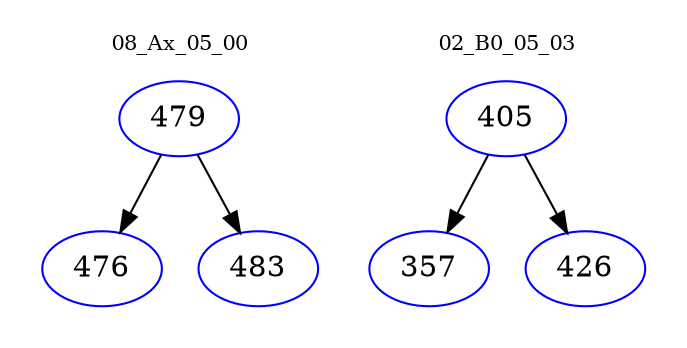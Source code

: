 digraph{
subgraph cluster_0 {
color = white
label = "08_Ax_05_00";
fontsize=10;
T0_479 [label="479", color="blue"]
T0_479 -> T0_476 [color="black"]
T0_476 [label="476", color="blue"]
T0_479 -> T0_483 [color="black"]
T0_483 [label="483", color="blue"]
}
subgraph cluster_1 {
color = white
label = "02_B0_05_03";
fontsize=10;
T1_405 [label="405", color="blue"]
T1_405 -> T1_357 [color="black"]
T1_357 [label="357", color="blue"]
T1_405 -> T1_426 [color="black"]
T1_426 [label="426", color="blue"]
}
}
